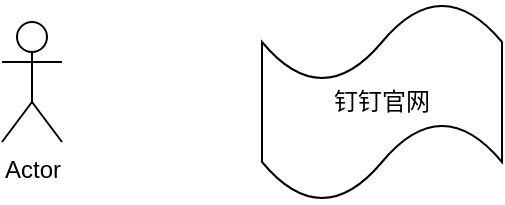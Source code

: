 <mxfile version="13.10.4" type="github">
  <diagram id="uU8AOjhtLXwrgYDKzcbn" name="Page-1">
    <mxGraphModel dx="1038" dy="580" grid="1" gridSize="10" guides="1" tooltips="1" connect="1" arrows="1" fold="1" page="1" pageScale="1" pageWidth="827" pageHeight="1169" math="0" shadow="0">
      <root>
        <mxCell id="0" />
        <mxCell id="1" parent="0" />
        <mxCell id="f3zhZ19WdlODtJs1jzq9-1" value="Actor" style="shape=umlActor;verticalLabelPosition=bottom;verticalAlign=top;html=1;outlineConnect=0;" vertex="1" parent="1">
          <mxGeometry x="70" y="170" width="30" height="60" as="geometry" />
        </mxCell>
        <mxCell id="f3zhZ19WdlODtJs1jzq9-2" value="钉钉官网" style="shape=tape;whiteSpace=wrap;html=1;" vertex="1" parent="1">
          <mxGeometry x="200" y="160" width="120" height="100" as="geometry" />
        </mxCell>
      </root>
    </mxGraphModel>
  </diagram>
</mxfile>
